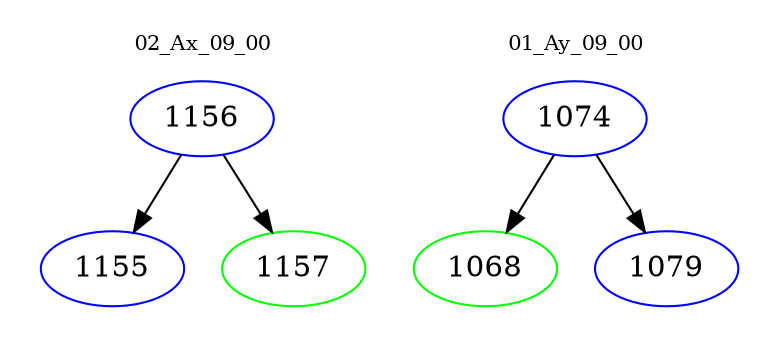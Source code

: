 digraph{
subgraph cluster_0 {
color = white
label = "02_Ax_09_00";
fontsize=10;
T0_1156 [label="1156", color="blue"]
T0_1156 -> T0_1155 [color="black"]
T0_1155 [label="1155", color="blue"]
T0_1156 -> T0_1157 [color="black"]
T0_1157 [label="1157", color="green"]
}
subgraph cluster_1 {
color = white
label = "01_Ay_09_00";
fontsize=10;
T1_1074 [label="1074", color="blue"]
T1_1074 -> T1_1068 [color="black"]
T1_1068 [label="1068", color="green"]
T1_1074 -> T1_1079 [color="black"]
T1_1079 [label="1079", color="blue"]
}
}
